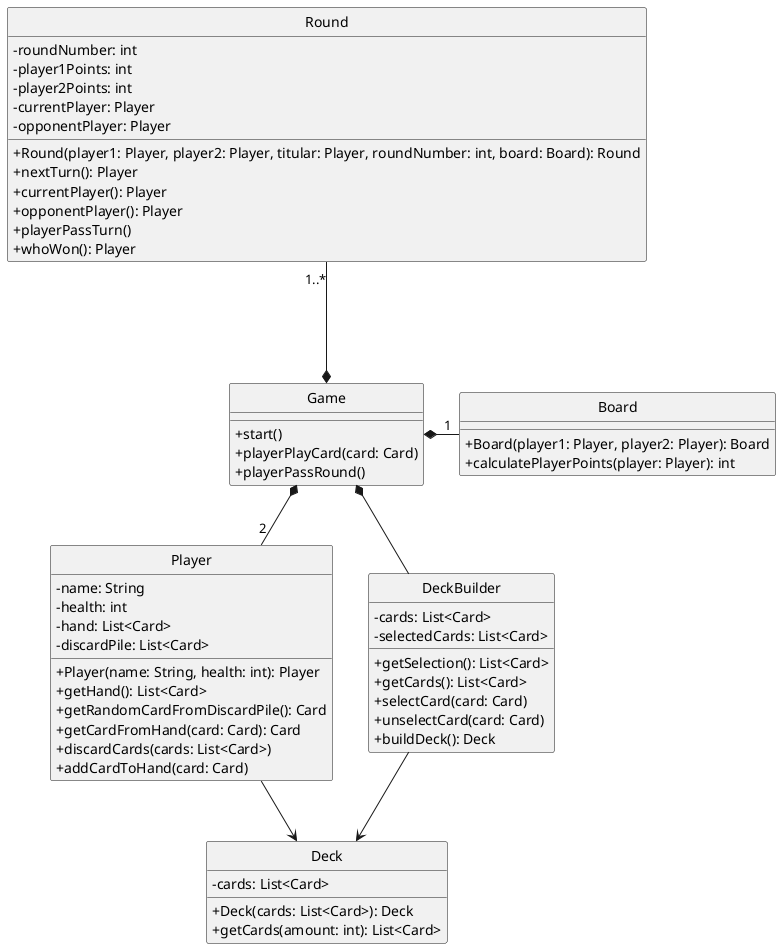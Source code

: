 @startuml

skinparam monochrome true
hide circle
skinparam classAttributeIconSize 0
' =====================
' DECK & PLAYER
' =====================

' =====================
' GAME & BOARD
' =====================
class Game {
  +start()
  +playerPlayCard(card: Card)
  +playerPassRound()
}

class Board {
  +Board(player1: Player, player2: Player): Board
  +calculatePlayerPoints(player: Player): int
}

class Round {
  -roundNumber: int
  -player1Points: int
  -player2Points: int
  -currentPlayer: Player
  -opponentPlayer: Player
  +Round(player1: Player, player2: Player, titular: Player, roundNumber: int, board: Board): Round
  +nextTurn(): Player
  +currentPlayer(): Player
  +opponentPlayer(): Player
  +playerPassTurn()
  +whoWon(): Player
}

class Player {
  -name: String
  -health: int
  -hand: List<Card>
  -discardPile: List<Card>
  +Player(name: String, health: int): Player
  +getHand(): List<Card>
  +getRandomCardFromDiscardPile(): Card
  +getCardFromHand(card: Card): Card
  +discardCards(cards: List<Card>)
  +addCardToHand(card: Card)
}

class Deck {
  -cards: List<Card>
  +Deck(cards: List<Card>): Deck
  +getCards(amount: int): List<Card>
}

class DeckBuilder {
  -cards: List<Card>
  -selectedCards: List<Card>
  +getSelection(): List<Card>
  +getCards(): List<Card>
  +selectCard(card: Card)
  +unselectCard(card: Card)
  +buildDeck(): Deck
}
' =====================
' RELATIONSHIPS
' =====================

Round "1..*" ---* Game 
Game *- "1" Board
Game *- "2" Player
Game *-- DeckBuilder
DeckBuilder --> Deck
Player --> Deck





@enduml
